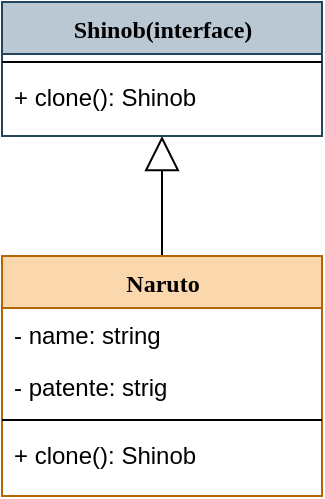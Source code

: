 <mxfile version="14.0.5" type="device"><diagram name="Page-1" id="9f46799a-70d6-7492-0946-bef42562c5a5"><mxGraphModel dx="1374" dy="774" grid="1" gridSize="10" guides="1" tooltips="1" connect="1" arrows="1" fold="1" page="1" pageScale="1" pageWidth="1100" pageHeight="850" background="#ffffff" math="0" shadow="0"><root><mxCell id="0"/><mxCell id="1" parent="0"/><mxCell id="ZSr5cvUZmHu-_0xO7EGU-10" style="edgeStyle=orthogonalEdgeStyle;rounded=0;orthogonalLoop=1;jettySize=auto;html=1;exitX=0.5;exitY=1;exitDx=0;exitDy=0;endArrow=none;endFill=0;startArrow=block;startFill=0;startSize=15;" edge="1" parent="1" source="78961159f06e98e8-17" target="ZSr5cvUZmHu-_0xO7EGU-1"><mxGeometry relative="1" as="geometry"/></mxCell><mxCell id="78961159f06e98e8-17" value="Shinob(interface)" style="swimlane;html=1;fontStyle=1;align=center;verticalAlign=top;childLayout=stackLayout;horizontal=1;startSize=26;horizontalStack=0;resizeParent=1;resizeLast=0;collapsible=1;marginBottom=0;swimlaneFillColor=#ffffff;rounded=0;shadow=0;comic=0;labelBackgroundColor=none;strokeWidth=1;fillColor=#bac8d3;fontFamily=Verdana;fontSize=12;strokeColor=#23445d;" parent="1" vertex="1"><mxGeometry x="100" y="83" width="160" height="67" as="geometry"/></mxCell><mxCell id="78961159f06e98e8-19" value="" style="line;html=1;strokeWidth=1;fillColor=none;align=left;verticalAlign=middle;spacingTop=-1;spacingLeft=3;spacingRight=3;rotatable=0;labelPosition=right;points=[];portConstraint=eastwest;" parent="78961159f06e98e8-17" vertex="1"><mxGeometry y="26" width="160" height="8" as="geometry"/></mxCell><mxCell id="78961159f06e98e8-20" value="+ clone(): Shinob" style="text;html=1;strokeColor=none;fillColor=none;align=left;verticalAlign=top;spacingLeft=4;spacingRight=4;whiteSpace=wrap;overflow=hidden;rotatable=0;points=[[0,0.5],[1,0.5]];portConstraint=eastwest;" parent="78961159f06e98e8-17" vertex="1"><mxGeometry y="34" width="160" height="26" as="geometry"/></mxCell><mxCell id="ZSr5cvUZmHu-_0xO7EGU-1" value="Naruto" style="swimlane;html=1;fontStyle=1;align=center;verticalAlign=top;childLayout=stackLayout;horizontal=1;startSize=26;horizontalStack=0;resizeParent=1;resizeLast=0;collapsible=1;marginBottom=0;swimlaneFillColor=#ffffff;rounded=0;shadow=0;comic=0;labelBackgroundColor=none;strokeWidth=1;fillColor=#fad7ac;fontFamily=Verdana;fontSize=12;strokeColor=#b46504;" vertex="1" parent="1"><mxGeometry x="100" y="210" width="160" height="120" as="geometry"/></mxCell><mxCell id="ZSr5cvUZmHu-_0xO7EGU-2" value="- name: string" style="text;html=1;strokeColor=none;fillColor=none;align=left;verticalAlign=top;spacingLeft=4;spacingRight=4;whiteSpace=wrap;overflow=hidden;rotatable=0;points=[[0,0.5],[1,0.5]];portConstraint=eastwest;" vertex="1" parent="ZSr5cvUZmHu-_0xO7EGU-1"><mxGeometry y="26" width="160" height="26" as="geometry"/></mxCell><mxCell id="ZSr5cvUZmHu-_0xO7EGU-3" value="- patente: strig" style="text;html=1;strokeColor=none;fillColor=none;align=left;verticalAlign=top;spacingLeft=4;spacingRight=4;whiteSpace=wrap;overflow=hidden;rotatable=0;points=[[0,0.5],[1,0.5]];portConstraint=eastwest;" vertex="1" parent="ZSr5cvUZmHu-_0xO7EGU-1"><mxGeometry y="52" width="160" height="26" as="geometry"/></mxCell><mxCell id="ZSr5cvUZmHu-_0xO7EGU-7" value="" style="line;html=1;strokeWidth=1;fillColor=none;align=left;verticalAlign=middle;spacingTop=-1;spacingLeft=3;spacingRight=3;rotatable=0;labelPosition=right;points=[];portConstraint=eastwest;" vertex="1" parent="ZSr5cvUZmHu-_0xO7EGU-1"><mxGeometry y="78" width="160" height="8" as="geometry"/></mxCell><mxCell id="ZSr5cvUZmHu-_0xO7EGU-8" value="+ clone(): Shinob" style="text;html=1;strokeColor=none;fillColor=none;align=left;verticalAlign=top;spacingLeft=4;spacingRight=4;whiteSpace=wrap;overflow=hidden;rotatable=0;points=[[0,0.5],[1,0.5]];portConstraint=eastwest;" vertex="1" parent="ZSr5cvUZmHu-_0xO7EGU-1"><mxGeometry y="86" width="160" height="26" as="geometry"/></mxCell></root></mxGraphModel></diagram></mxfile>